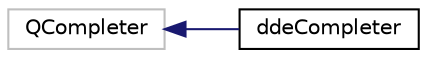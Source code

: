 digraph "类继承关系图"
{
  edge [fontname="Helvetica",fontsize="10",labelfontname="Helvetica",labelfontsize="10"];
  node [fontname="Helvetica",fontsize="10",shape=record];
  rankdir="LR";
  Node1847 [label="QCompleter",height=0.2,width=0.4,color="grey75", fillcolor="white", style="filled"];
  Node1847 -> Node0 [dir="back",color="midnightblue",fontsize="10",style="solid",fontname="Helvetica"];
  Node0 [label="ddeCompleter",height=0.2,width=0.4,color="black", fillcolor="white", style="filled",URL="$classdde_completer.html"];
}
